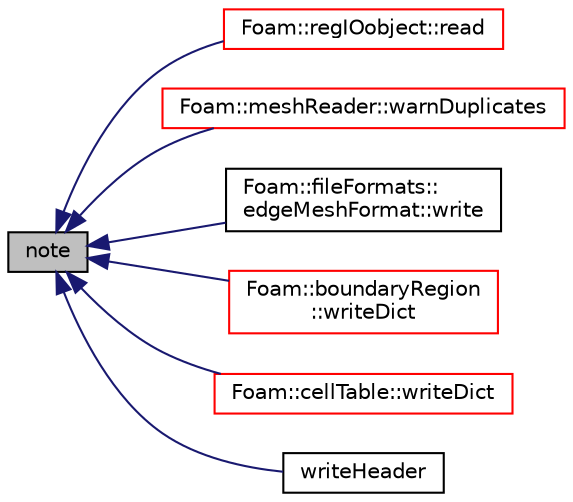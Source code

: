digraph "note"
{
  bgcolor="transparent";
  edge [fontname="Helvetica",fontsize="10",labelfontname="Helvetica",labelfontsize="10"];
  node [fontname="Helvetica",fontsize="10",shape=record];
  rankdir="LR";
  Node1 [label="note",height=0.2,width=0.4,color="black", fillcolor="grey75", style="filled", fontcolor="black"];
  Node1 -> Node2 [dir="back",color="midnightblue",fontsize="10",style="solid",fontname="Helvetica"];
  Node2 [label="Foam::regIOobject::read",height=0.2,width=0.4,color="red",URL="$a02205.html#af816873151ddb0126e98bb2f914d8ed5",tooltip="Read object. "];
  Node1 -> Node3 [dir="back",color="midnightblue",fontsize="10",style="solid",fontname="Helvetica"];
  Node3 [label="Foam::meshReader::warnDuplicates",height=0.2,width=0.4,color="red",URL="$a01508.html#a2638db035b2a192cbe57e864292f2823",tooltip="Warn about repeated names. "];
  Node1 -> Node4 [dir="back",color="midnightblue",fontsize="10",style="solid",fontname="Helvetica"];
  Node4 [label="Foam::fileFormats::\ledgeMeshFormat::write",height=0.2,width=0.4,color="black",URL="$a00626.html#ac93279b51e2eb12dc1a54daf46bbca98",tooltip="Write edgeMesh with a mimicked IOobject header. "];
  Node1 -> Node5 [dir="back",color="midnightblue",fontsize="10",style="solid",fontname="Helvetica"];
  Node5 [label="Foam::boundaryRegion\l::writeDict",height=0.2,width=0.4,color="red",URL="$a00151.html#a818f7e6de46d8e92c2a2bdf25c528403",tooltip="Write constant/boundaryRegion for later reuse. "];
  Node1 -> Node6 [dir="back",color="midnightblue",fontsize="10",style="solid",fontname="Helvetica"];
  Node6 [label="Foam::cellTable::writeDict",height=0.2,width=0.4,color="red",URL="$a00233.html#a7f45e4b7995dd70575d8f9453f0de76d",tooltip="Write constant/cellTable for later reuse. "];
  Node1 -> Node7 [dir="back",color="midnightblue",fontsize="10",style="solid",fontname="Helvetica"];
  Node7 [label="writeHeader",height=0.2,width=0.4,color="black",URL="$a01203.html#a0eb19e4807b9f72e892a5e44d90f5054",tooltip="Write header. Allow override of type. "];
}
